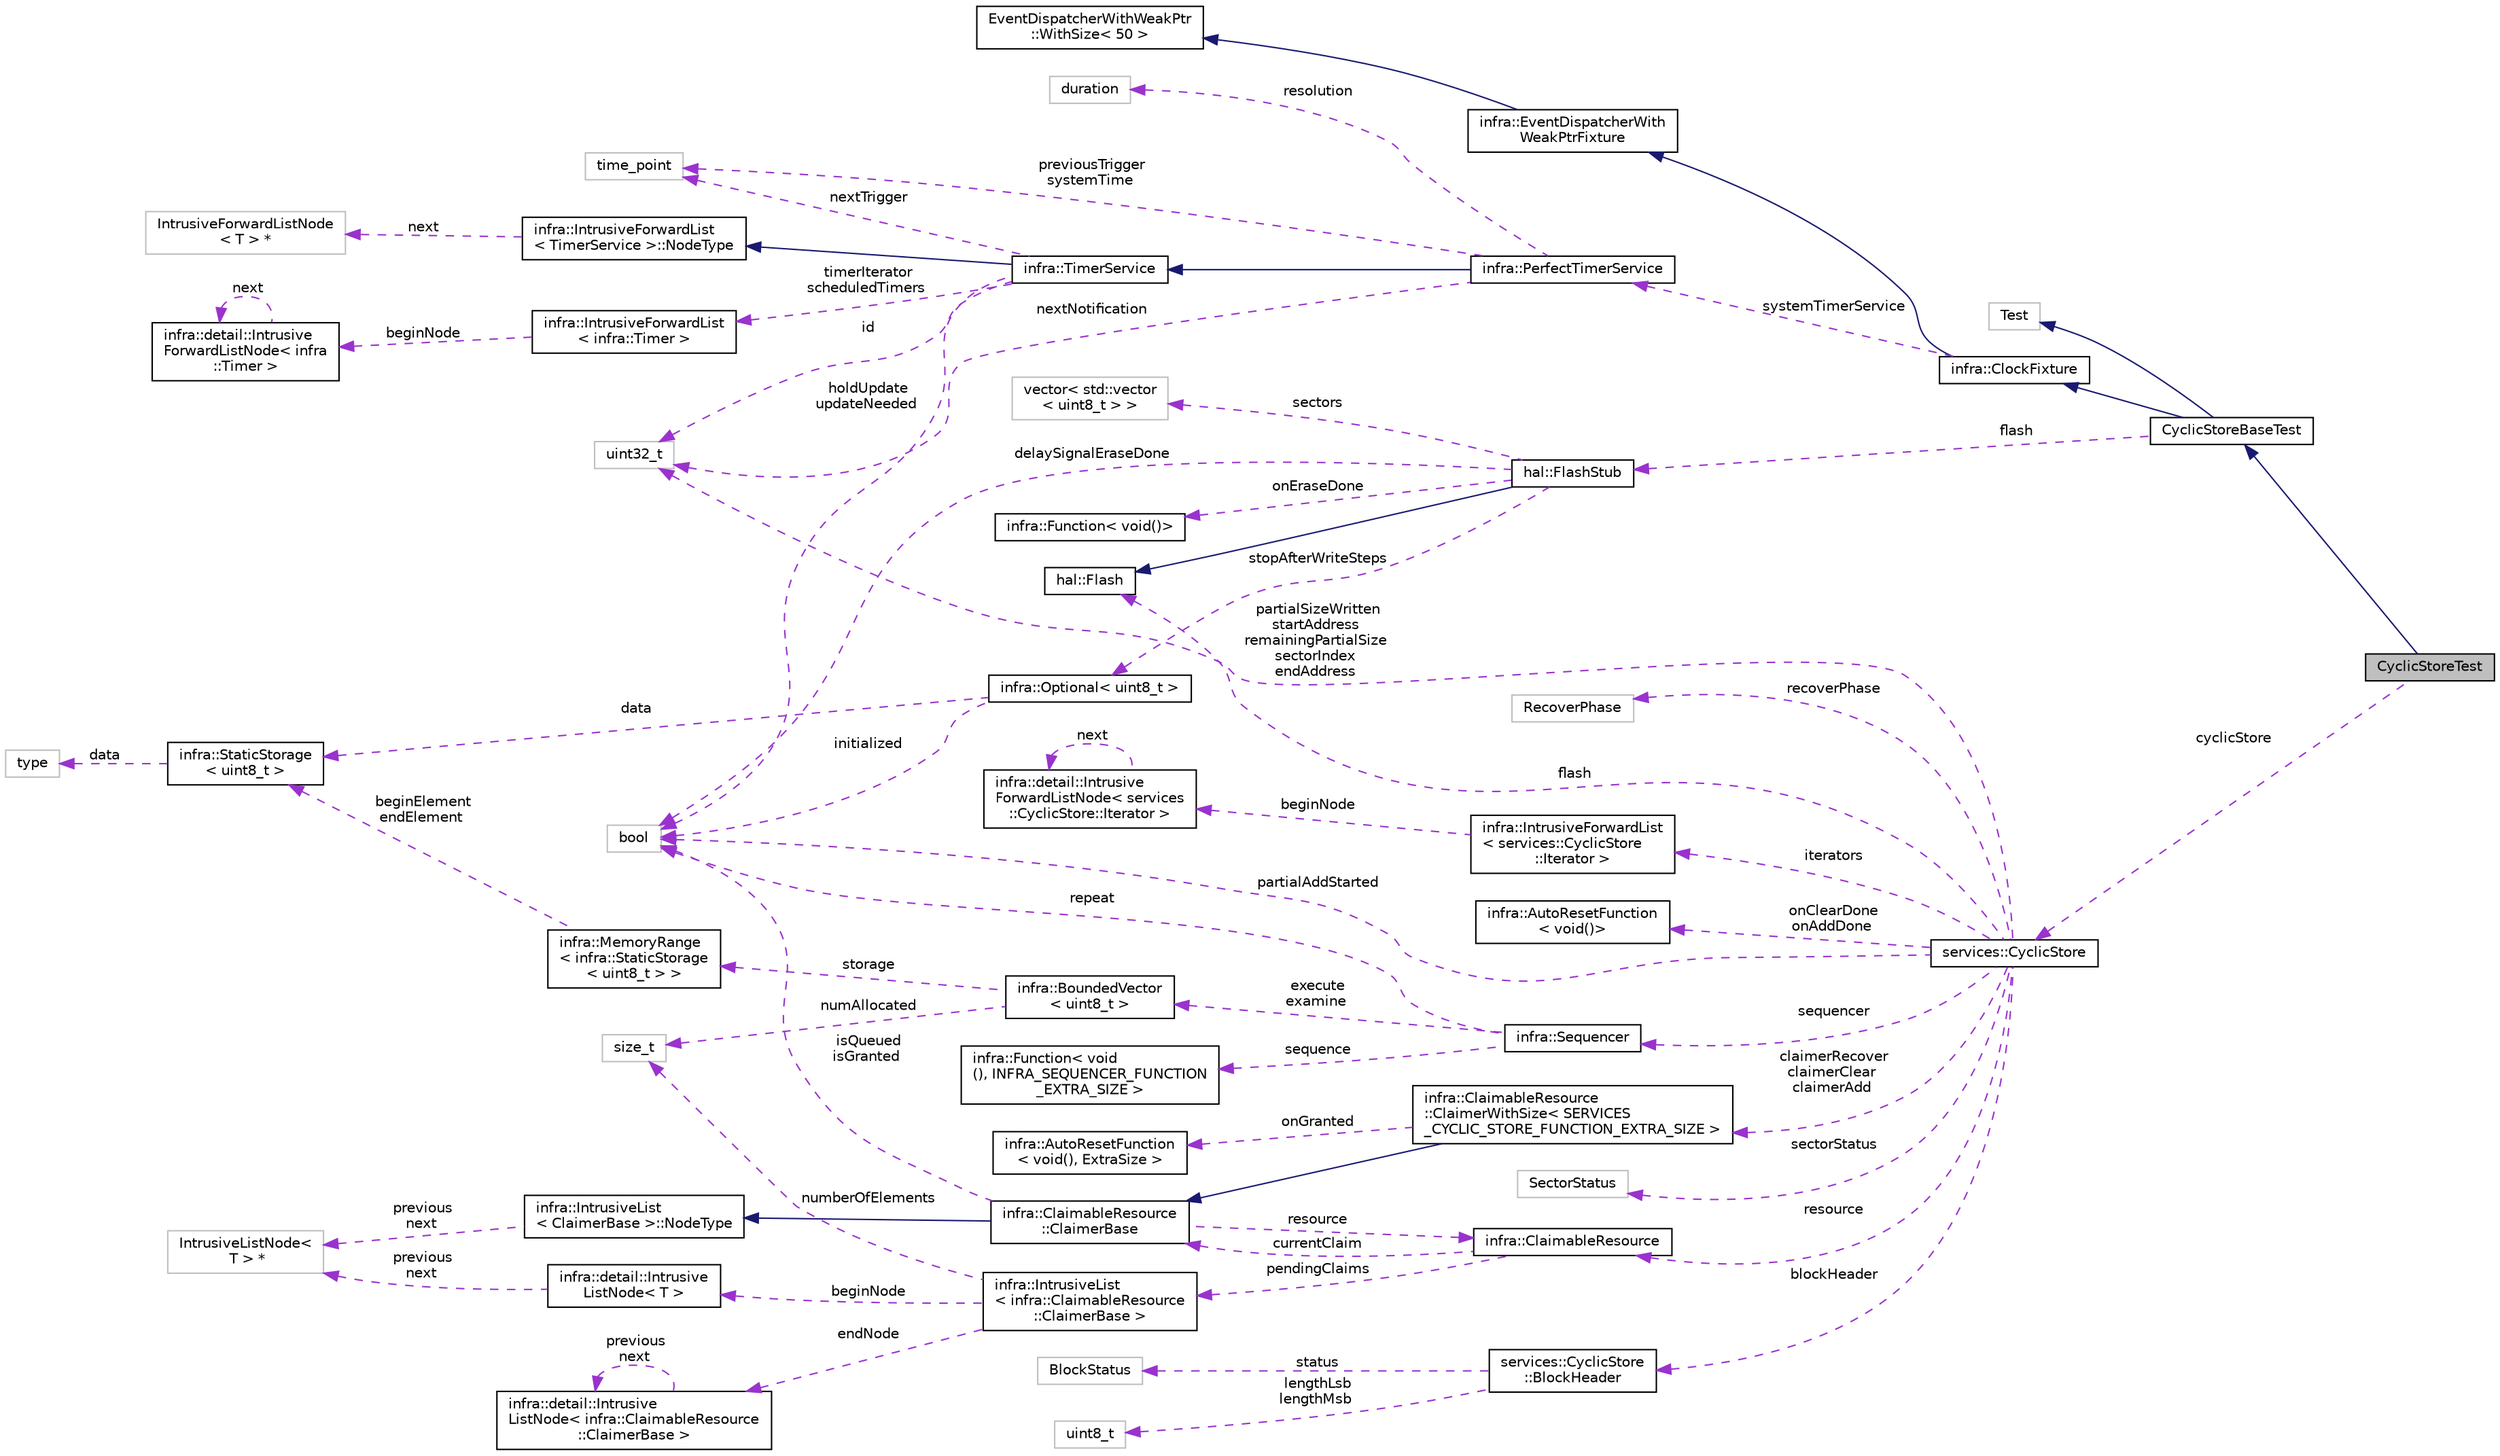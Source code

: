 digraph "CyclicStoreTest"
{
 // INTERACTIVE_SVG=YES
  edge [fontname="Helvetica",fontsize="10",labelfontname="Helvetica",labelfontsize="10"];
  node [fontname="Helvetica",fontsize="10",shape=record];
  rankdir="LR";
  Node6 [label="CyclicStoreTest",height=0.2,width=0.4,color="black", fillcolor="grey75", style="filled", fontcolor="black"];
  Node7 -> Node6 [dir="back",color="midnightblue",fontsize="10",style="solid",fontname="Helvetica"];
  Node7 [label="CyclicStoreBaseTest",height=0.2,width=0.4,color="black", fillcolor="white", style="filled",URL="$d3/d56/class_cyclic_store_base_test.html"];
  Node8 -> Node7 [dir="back",color="midnightblue",fontsize="10",style="solid",fontname="Helvetica"];
  Node8 [label="Test",height=0.2,width=0.4,color="grey75", fillcolor="white", style="filled"];
  Node9 -> Node7 [dir="back",color="midnightblue",fontsize="10",style="solid",fontname="Helvetica"];
  Node9 [label="infra::ClockFixture",height=0.2,width=0.4,color="black", fillcolor="white", style="filled",URL="$d1/d73/classinfra_1_1_clock_fixture.html"];
  Node10 -> Node9 [dir="back",color="midnightblue",fontsize="10",style="solid",fontname="Helvetica"];
  Node10 [label="infra::EventDispatcherWith\lWeakPtrFixture",height=0.2,width=0.4,color="black", fillcolor="white", style="filled",URL="$d5/d37/classinfra_1_1_event_dispatcher_with_weak_ptr_fixture.html"];
  Node11 -> Node10 [dir="back",color="midnightblue",fontsize="10",style="solid",fontname="Helvetica"];
  Node11 [label="EventDispatcherWithWeakPtr\l::WithSize\< 50 \>",height=0.2,width=0.4,color="black", fillcolor="white", style="filled",URL="$db/da8/classinfra_1_1_event_dispatcher_with_weak_ptr_1_1_with_size.html"];
  Node12 -> Node9 [dir="back",color="darkorchid3",fontsize="10",style="dashed",label=" systemTimerService" ,fontname="Helvetica"];
  Node12 [label="infra::PerfectTimerService",height=0.2,width=0.4,color="black", fillcolor="white", style="filled",URL="$d6/d35/classinfra_1_1_perfect_timer_service.html"];
  Node13 -> Node12 [dir="back",color="midnightblue",fontsize="10",style="solid",fontname="Helvetica"];
  Node13 [label="infra::TimerService",height=0.2,width=0.4,color="black", fillcolor="white", style="filled",URL="$da/def/classinfra_1_1_timer_service.html"];
  Node14 -> Node13 [dir="back",color="midnightblue",fontsize="10",style="solid",fontname="Helvetica"];
  Node14 [label="infra::IntrusiveForwardList\l\< TimerService \>::NodeType",height=0.2,width=0.4,color="black", fillcolor="white", style="filled",URL="$d7/d4a/classinfra_1_1detail_1_1_intrusive_forward_list_node.html"];
  Node15 -> Node14 [dir="back",color="darkorchid3",fontsize="10",style="dashed",label=" next" ,fontname="Helvetica"];
  Node15 [label="IntrusiveForwardListNode\l\< T \> *",height=0.2,width=0.4,color="grey75", fillcolor="white", style="filled"];
  Node16 -> Node13 [dir="back",color="darkorchid3",fontsize="10",style="dashed",label=" nextTrigger" ,fontname="Helvetica"];
  Node16 [label="time_point",height=0.2,width=0.4,color="grey75", fillcolor="white", style="filled"];
  Node17 -> Node13 [dir="back",color="darkorchid3",fontsize="10",style="dashed",label=" timerIterator\nscheduledTimers" ,fontname="Helvetica"];
  Node17 [label="infra::IntrusiveForwardList\l\< infra::Timer \>",height=0.2,width=0.4,color="black", fillcolor="white", style="filled",URL="$d3/d66/classinfra_1_1_intrusive_forward_list.html"];
  Node18 -> Node17 [dir="back",color="darkorchid3",fontsize="10",style="dashed",label=" beginNode" ,fontname="Helvetica"];
  Node18 [label="infra::detail::Intrusive\lForwardListNode\< infra\l::Timer \>",height=0.2,width=0.4,color="black", fillcolor="white", style="filled",URL="$d7/d4a/classinfra_1_1detail_1_1_intrusive_forward_list_node.html"];
  Node18 -> Node18 [dir="back",color="darkorchid3",fontsize="10",style="dashed",label=" next" ,fontname="Helvetica"];
  Node19 -> Node13 [dir="back",color="darkorchid3",fontsize="10",style="dashed",label=" id" ,fontname="Helvetica"];
  Node19 [label="uint32_t",height=0.2,width=0.4,color="grey75", fillcolor="white", style="filled"];
  Node20 -> Node13 [dir="back",color="darkorchid3",fontsize="10",style="dashed",label=" holdUpdate\nupdateNeeded" ,fontname="Helvetica"];
  Node20 [label="bool",height=0.2,width=0.4,color="grey75", fillcolor="white", style="filled"];
  Node21 -> Node12 [dir="back",color="darkorchid3",fontsize="10",style="dashed",label=" resolution" ,fontname="Helvetica"];
  Node21 [label="duration",height=0.2,width=0.4,color="grey75", fillcolor="white", style="filled"];
  Node16 -> Node12 [dir="back",color="darkorchid3",fontsize="10",style="dashed",label=" previousTrigger\nsystemTime" ,fontname="Helvetica"];
  Node19 -> Node12 [dir="back",color="darkorchid3",fontsize="10",style="dashed",label=" nextNotification" ,fontname="Helvetica"];
  Node22 -> Node7 [dir="back",color="darkorchid3",fontsize="10",style="dashed",label=" flash" ,fontname="Helvetica"];
  Node22 [label="hal::FlashStub",height=0.2,width=0.4,color="black", fillcolor="white", style="filled",URL="$de/d6b/classhal_1_1_flash_stub.html"];
  Node23 -> Node22 [dir="back",color="midnightblue",fontsize="10",style="solid",fontname="Helvetica"];
  Node23 [label="hal::Flash",height=0.2,width=0.4,color="black", fillcolor="white", style="filled",URL="$dd/d95/classhal_1_1_flash.html"];
  Node24 -> Node22 [dir="back",color="darkorchid3",fontsize="10",style="dashed",label=" sectors" ,fontname="Helvetica"];
  Node24 [label="vector\< std::vector\l\< uint8_t \> \>",height=0.2,width=0.4,color="grey75", fillcolor="white", style="filled"];
  Node25 -> Node22 [dir="back",color="darkorchid3",fontsize="10",style="dashed",label=" onEraseDone" ,fontname="Helvetica"];
  Node25 [label="infra::Function\< void()\>",height=0.2,width=0.4,color="black", fillcolor="white", style="filled",URL="$da/d07/classinfra_1_1_function.html"];
  Node20 -> Node22 [dir="back",color="darkorchid3",fontsize="10",style="dashed",label=" delaySignalEraseDone" ,fontname="Helvetica"];
  Node26 -> Node22 [dir="back",color="darkorchid3",fontsize="10",style="dashed",label=" stopAfterWriteSteps" ,fontname="Helvetica"];
  Node26 [label="infra::Optional\< uint8_t \>",height=0.2,width=0.4,color="black", fillcolor="white", style="filled",URL="$dc/df7/classinfra_1_1_optional.html"];
  Node20 -> Node26 [dir="back",color="darkorchid3",fontsize="10",style="dashed",label=" initialized" ,fontname="Helvetica"];
  Node27 -> Node26 [dir="back",color="darkorchid3",fontsize="10",style="dashed",label=" data" ,fontname="Helvetica"];
  Node27 [label="infra::StaticStorage\l\< uint8_t \>",height=0.2,width=0.4,color="black", fillcolor="white", style="filled",URL="$d0/d8c/classinfra_1_1_static_storage.html"];
  Node28 -> Node27 [dir="back",color="darkorchid3",fontsize="10",style="dashed",label=" data" ,fontname="Helvetica"];
  Node28 [label="type",height=0.2,width=0.4,color="grey75", fillcolor="white", style="filled"];
  Node29 -> Node6 [dir="back",color="darkorchid3",fontsize="10",style="dashed",label=" cyclicStore" ,fontname="Helvetica"];
  Node29 [label="services::CyclicStore",height=0.2,width=0.4,color="black", fillcolor="white", style="filled",URL="$d4/d36/classservices_1_1_cyclic_store.html"];
  Node30 -> Node29 [dir="back",color="darkorchid3",fontsize="10",style="dashed",label=" recoverPhase" ,fontname="Helvetica"];
  Node30 [label="RecoverPhase",height=0.2,width=0.4,color="grey75", fillcolor="white", style="filled"];
  Node31 -> Node29 [dir="back",color="darkorchid3",fontsize="10",style="dashed",label=" onClearDone\nonAddDone" ,fontname="Helvetica"];
  Node31 [label="infra::AutoResetFunction\l\< void()\>",height=0.2,width=0.4,color="black", fillcolor="white", style="filled",URL="$d5/d33/classinfra_1_1_auto_reset_function.html"];
  Node32 -> Node29 [dir="back",color="darkorchid3",fontsize="10",style="dashed",label=" sequencer" ,fontname="Helvetica"];
  Node32 [label="infra::Sequencer",height=0.2,width=0.4,color="black", fillcolor="white", style="filled",URL="$d8/dcc/classinfra_1_1_sequencer.html"];
  Node33 -> Node32 [dir="back",color="darkorchid3",fontsize="10",style="dashed",label=" execute\nexamine" ,fontname="Helvetica"];
  Node33 [label="infra::BoundedVector\l\< uint8_t \>",height=0.2,width=0.4,color="black", fillcolor="white", style="filled",URL="$dc/de7/classinfra_1_1_bounded_vector.html"];
  Node34 -> Node33 [dir="back",color="darkorchid3",fontsize="10",style="dashed",label=" storage" ,fontname="Helvetica"];
  Node34 [label="infra::MemoryRange\l\< infra::StaticStorage\l\< uint8_t \> \>",height=0.2,width=0.4,color="black", fillcolor="white", style="filled",URL="$d0/d6d/classinfra_1_1_memory_range.html"];
  Node27 -> Node34 [dir="back",color="darkorchid3",fontsize="10",style="dashed",label=" beginElement\nendElement" ,fontname="Helvetica"];
  Node35 -> Node33 [dir="back",color="darkorchid3",fontsize="10",style="dashed",label=" numAllocated" ,fontname="Helvetica"];
  Node35 [label="size_t",height=0.2,width=0.4,color="grey75", fillcolor="white", style="filled"];
  Node36 -> Node32 [dir="back",color="darkorchid3",fontsize="10",style="dashed",label=" sequence" ,fontname="Helvetica"];
  Node36 [label="infra::Function\< void\l(), INFRA_SEQUENCER_FUNCTION\l_EXTRA_SIZE \>",height=0.2,width=0.4,color="black", fillcolor="white", style="filled",URL="$da/d07/classinfra_1_1_function.html"];
  Node20 -> Node32 [dir="back",color="darkorchid3",fontsize="10",style="dashed",label=" repeat" ,fontname="Helvetica"];
  Node37 -> Node29 [dir="back",color="darkorchid3",fontsize="10",style="dashed",label=" blockHeader" ,fontname="Helvetica"];
  Node37 [label="services::CyclicStore\l::BlockHeader",height=0.2,width=0.4,color="black", fillcolor="white", style="filled",URL="$d8/d0b/structservices_1_1_cyclic_store_1_1_block_header.html"];
  Node38 -> Node37 [dir="back",color="darkorchid3",fontsize="10",style="dashed",label=" status" ,fontname="Helvetica"];
  Node38 [label="BlockStatus",height=0.2,width=0.4,color="grey75", fillcolor="white", style="filled"];
  Node39 -> Node37 [dir="back",color="darkorchid3",fontsize="10",style="dashed",label=" lengthLsb\nlengthMsb" ,fontname="Helvetica"];
  Node39 [label="uint8_t",height=0.2,width=0.4,color="grey75", fillcolor="white", style="filled"];
  Node40 -> Node29 [dir="back",color="darkorchid3",fontsize="10",style="dashed",label=" sectorStatus" ,fontname="Helvetica"];
  Node40 [label="SectorStatus",height=0.2,width=0.4,color="grey75", fillcolor="white", style="filled"];
  Node19 -> Node29 [dir="back",color="darkorchid3",fontsize="10",style="dashed",label=" partialSizeWritten\nstartAddress\nremainingPartialSize\nsectorIndex\nendAddress" ,fontname="Helvetica"];
  Node41 -> Node29 [dir="back",color="darkorchid3",fontsize="10",style="dashed",label=" resource" ,fontname="Helvetica"];
  Node41 [label="infra::ClaimableResource",height=0.2,width=0.4,color="black", fillcolor="white", style="filled",URL="$d0/d93/classinfra_1_1_claimable_resource.html"];
  Node42 -> Node41 [dir="back",color="darkorchid3",fontsize="10",style="dashed",label=" currentClaim" ,fontname="Helvetica"];
  Node42 [label="infra::ClaimableResource\l::ClaimerBase",height=0.2,width=0.4,color="black", fillcolor="white", style="filled",URL="$da/d20/classinfra_1_1_claimable_resource_1_1_claimer_base.html"];
  Node43 -> Node42 [dir="back",color="midnightblue",fontsize="10",style="solid",fontname="Helvetica"];
  Node43 [label="infra::IntrusiveList\l\< ClaimerBase \>::NodeType",height=0.2,width=0.4,color="black", fillcolor="white", style="filled",URL="$d7/da5/classinfra_1_1detail_1_1_intrusive_list_node.html"];
  Node44 -> Node43 [dir="back",color="darkorchid3",fontsize="10",style="dashed",label=" previous\nnext" ,fontname="Helvetica"];
  Node44 [label="IntrusiveListNode\<\l T \> *",height=0.2,width=0.4,color="grey75", fillcolor="white", style="filled"];
  Node41 -> Node42 [dir="back",color="darkorchid3",fontsize="10",style="dashed",label=" resource" ,fontname="Helvetica"];
  Node20 -> Node42 [dir="back",color="darkorchid3",fontsize="10",style="dashed",label=" isQueued\nisGranted" ,fontname="Helvetica"];
  Node45 -> Node41 [dir="back",color="darkorchid3",fontsize="10",style="dashed",label=" pendingClaims" ,fontname="Helvetica"];
  Node45 [label="infra::IntrusiveList\l\< infra::ClaimableResource\l::ClaimerBase \>",height=0.2,width=0.4,color="black", fillcolor="white", style="filled",URL="$df/da4/classinfra_1_1_intrusive_list.html"];
  Node46 -> Node45 [dir="back",color="darkorchid3",fontsize="10",style="dashed",label=" beginNode" ,fontname="Helvetica"];
  Node46 [label="infra::detail::Intrusive\lListNode\< T \>",height=0.2,width=0.4,color="black", fillcolor="white", style="filled",URL="$d7/da5/classinfra_1_1detail_1_1_intrusive_list_node.html"];
  Node44 -> Node46 [dir="back",color="darkorchid3",fontsize="10",style="dashed",label=" previous\nnext" ,fontname="Helvetica"];
  Node47 -> Node45 [dir="back",color="darkorchid3",fontsize="10",style="dashed",label=" endNode" ,fontname="Helvetica"];
  Node47 [label="infra::detail::Intrusive\lListNode\< infra::ClaimableResource\l::ClaimerBase \>",height=0.2,width=0.4,color="black", fillcolor="white", style="filled",URL="$d7/da5/classinfra_1_1detail_1_1_intrusive_list_node.html"];
  Node47 -> Node47 [dir="back",color="darkorchid3",fontsize="10",style="dashed",label=" previous\nnext" ,fontname="Helvetica"];
  Node35 -> Node45 [dir="back",color="darkorchid3",fontsize="10",style="dashed",label=" numberOfElements" ,fontname="Helvetica"];
  Node20 -> Node29 [dir="back",color="darkorchid3",fontsize="10",style="dashed",label=" partialAddStarted" ,fontname="Helvetica"];
  Node48 -> Node29 [dir="back",color="darkorchid3",fontsize="10",style="dashed",label=" claimerRecover\nclaimerClear\nclaimerAdd" ,fontname="Helvetica"];
  Node48 [label="infra::ClaimableResource\l::ClaimerWithSize\< SERVICES\l_CYCLIC_STORE_FUNCTION_EXTRA_SIZE \>",height=0.2,width=0.4,color="black", fillcolor="white", style="filled",URL="$d7/d6a/classinfra_1_1_claimable_resource_1_1_claimer_with_size.html"];
  Node42 -> Node48 [dir="back",color="midnightblue",fontsize="10",style="solid",fontname="Helvetica"];
  Node49 -> Node48 [dir="back",color="darkorchid3",fontsize="10",style="dashed",label=" onGranted" ,fontname="Helvetica"];
  Node49 [label="infra::AutoResetFunction\l\< void(), ExtraSize \>",height=0.2,width=0.4,color="black", fillcolor="white", style="filled",URL="$d5/d33/classinfra_1_1_auto_reset_function.html"];
  Node50 -> Node29 [dir="back",color="darkorchid3",fontsize="10",style="dashed",label=" iterators" ,fontname="Helvetica"];
  Node50 [label="infra::IntrusiveForwardList\l\< services::CyclicStore\l::Iterator \>",height=0.2,width=0.4,color="black", fillcolor="white", style="filled",URL="$d3/d66/classinfra_1_1_intrusive_forward_list.html"];
  Node51 -> Node50 [dir="back",color="darkorchid3",fontsize="10",style="dashed",label=" beginNode" ,fontname="Helvetica"];
  Node51 [label="infra::detail::Intrusive\lForwardListNode\< services\l::CyclicStore::Iterator \>",height=0.2,width=0.4,color="black", fillcolor="white", style="filled",URL="$d7/d4a/classinfra_1_1detail_1_1_intrusive_forward_list_node.html"];
  Node51 -> Node51 [dir="back",color="darkorchid3",fontsize="10",style="dashed",label=" next" ,fontname="Helvetica"];
  Node23 -> Node29 [dir="back",color="darkorchid3",fontsize="10",style="dashed",label=" flash" ,fontname="Helvetica"];
}
